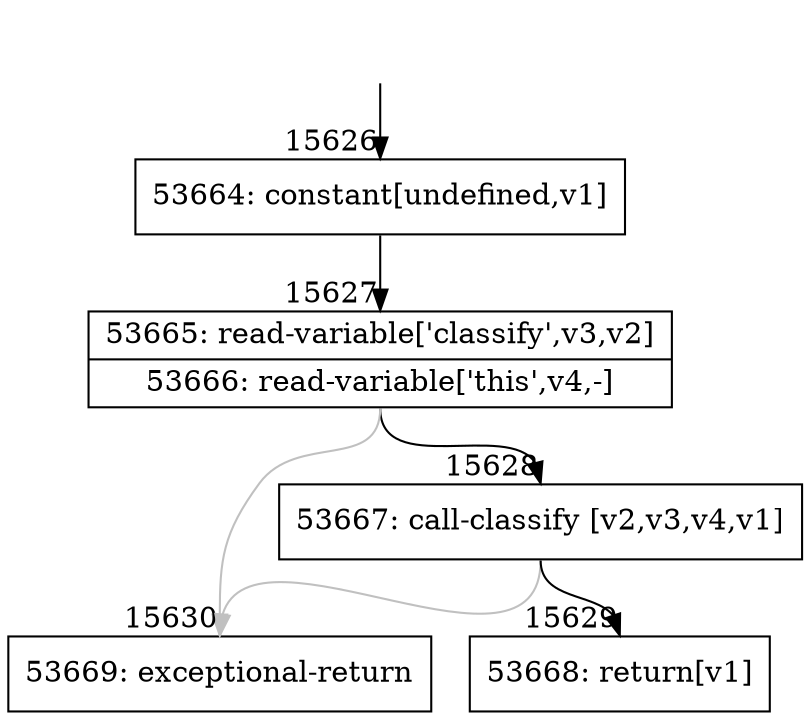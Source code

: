 digraph {
rankdir="TD"
BB_entry1326[shape=none,label=""];
BB_entry1326 -> BB15626 [tailport=s, headport=n, headlabel="    15626"]
BB15626 [shape=record label="{53664: constant[undefined,v1]}" ] 
BB15626 -> BB15627 [tailport=s, headport=n, headlabel="      15627"]
BB15627 [shape=record label="{53665: read-variable['classify',v3,v2]|53666: read-variable['this',v4,-]}" ] 
BB15627 -> BB15628 [tailport=s, headport=n, headlabel="      15628"]
BB15627 -> BB15630 [tailport=s, headport=n, color=gray, headlabel="      15630"]
BB15628 [shape=record label="{53667: call-classify [v2,v3,v4,v1]}" ] 
BB15628 -> BB15629 [tailport=s, headport=n, headlabel="      15629"]
BB15628 -> BB15630 [tailport=s, headport=n, color=gray]
BB15629 [shape=record label="{53668: return[v1]}" ] 
BB15630 [shape=record label="{53669: exceptional-return}" ] 
//#$~ 28797
}
